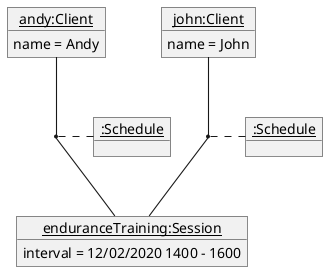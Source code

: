 @startuml
skinparam arrowThickness 1.1

object "__andy:Client__" as secondClient {
    name = Andy
}

object "__john:Client__" as firstClient {
    name = John
}

object "__enduranceTraining:Session__" as session {
    interval = 12/02/2020 1400 - 1600
}

object "__:Schedule__" as firstSchedule
object "__:Schedule__" as secondSchedule

(firstClient, session) .. firstSchedule

(secondClient, session) .. secondSchedule

@enduml
